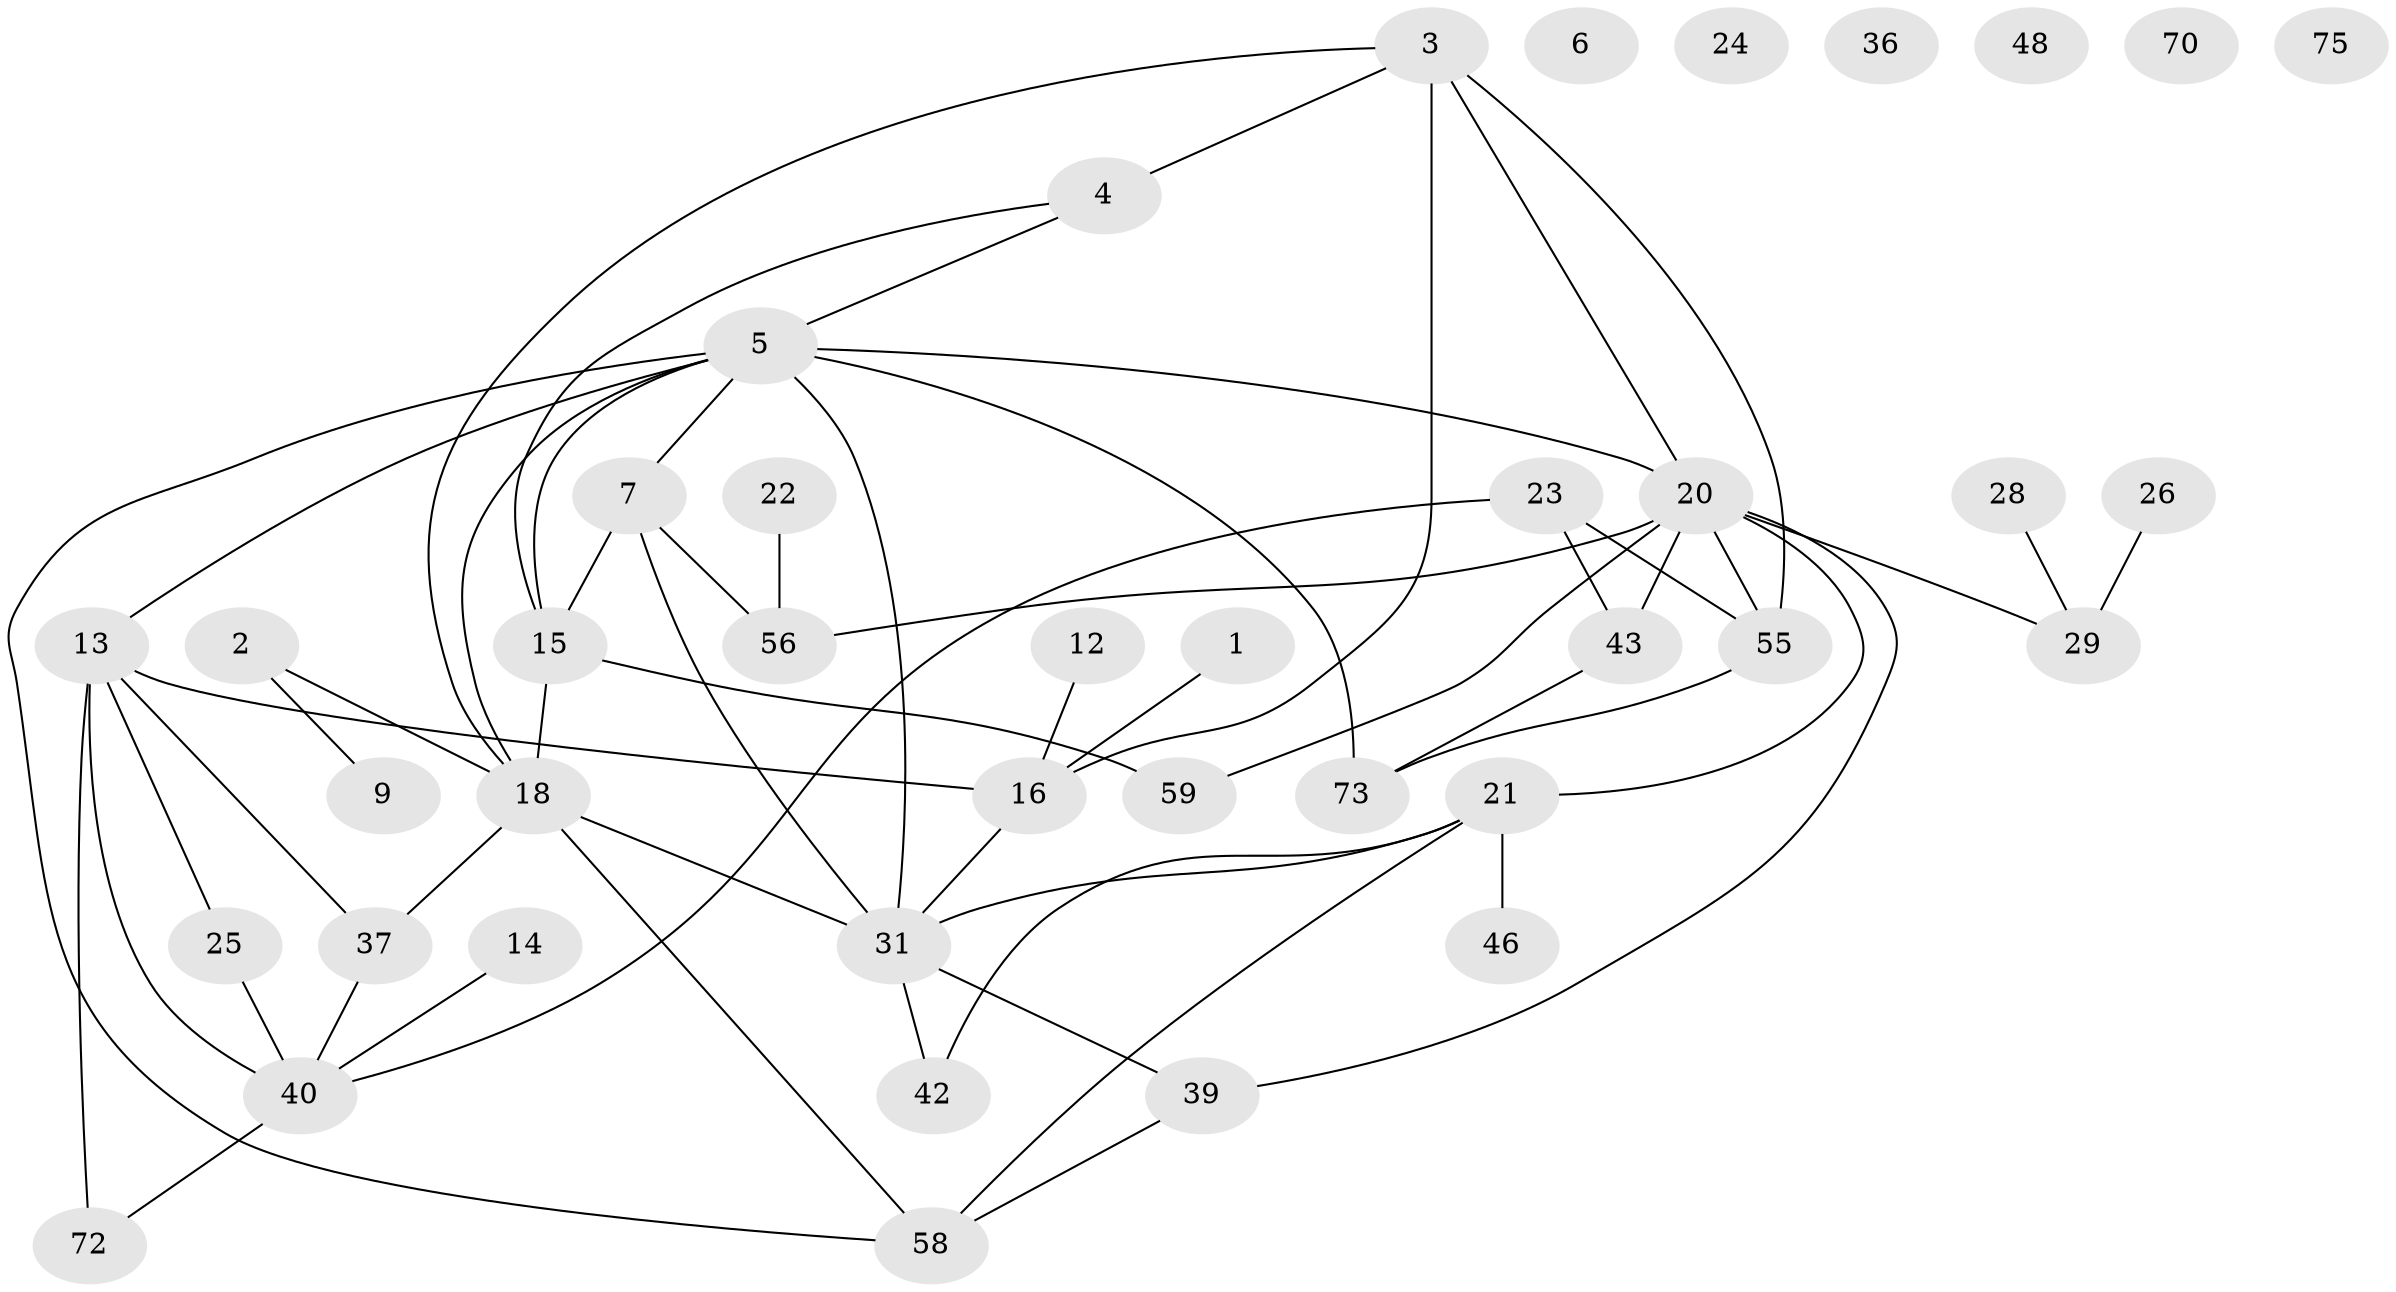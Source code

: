 // original degree distribution, {1: 0.2, 2: 0.2375, 6: 0.025, 3: 0.25, 0: 0.0625, 4: 0.15, 5: 0.0625, 7: 0.0125}
// Generated by graph-tools (version 1.1) at 2025/13/03/09/25 04:13:03]
// undirected, 40 vertices, 59 edges
graph export_dot {
graph [start="1"]
  node [color=gray90,style=filled];
  1;
  2;
  3 [super="+10+30"];
  4 [super="+11"];
  5 [super="+27+51"];
  6;
  7 [super="+8+49"];
  9;
  12;
  13 [super="+44"];
  14;
  15 [super="+17+38"];
  16;
  18 [super="+19"];
  20 [super="+33+62"];
  21 [super="+79+54"];
  22;
  23;
  24;
  25 [super="+52"];
  26;
  28;
  29 [super="+60"];
  31 [super="+47+32"];
  36;
  37 [super="+71"];
  39 [super="+53"];
  40 [super="+41+74+57"];
  42 [super="+64"];
  43 [super="+76"];
  46;
  48 [super="+50"];
  55;
  56 [super="+69"];
  58 [super="+65"];
  59;
  70;
  72;
  73;
  75;
  1 -- 16;
  2 -- 9;
  2 -- 18;
  3 -- 4 [weight=2];
  3 -- 16;
  3 -- 55;
  3 -- 20 [weight=2];
  3 -- 18;
  4 -- 5;
  4 -- 15;
  5 -- 73;
  5 -- 15;
  5 -- 18;
  5 -- 20;
  5 -- 31 [weight=2];
  5 -- 7;
  5 -- 58;
  5 -- 13;
  7 -- 15;
  7 -- 56;
  7 -- 31;
  12 -- 16;
  13 -- 37;
  13 -- 40;
  13 -- 25;
  13 -- 16;
  13 -- 72;
  14 -- 40;
  15 -- 59 [weight=2];
  15 -- 18;
  16 -- 31;
  18 -- 37;
  18 -- 58;
  18 -- 31;
  20 -- 55;
  20 -- 39;
  20 -- 43;
  20 -- 56;
  20 -- 59;
  20 -- 29;
  20 -- 21;
  21 -- 42;
  21 -- 46;
  21 -- 58;
  21 -- 31;
  22 -- 56;
  23 -- 55;
  23 -- 43;
  23 -- 40;
  25 -- 40;
  26 -- 29;
  28 -- 29;
  31 -- 39;
  31 -- 42;
  37 -- 40;
  39 -- 58;
  40 -- 72;
  43 -- 73;
  55 -- 73;
}
